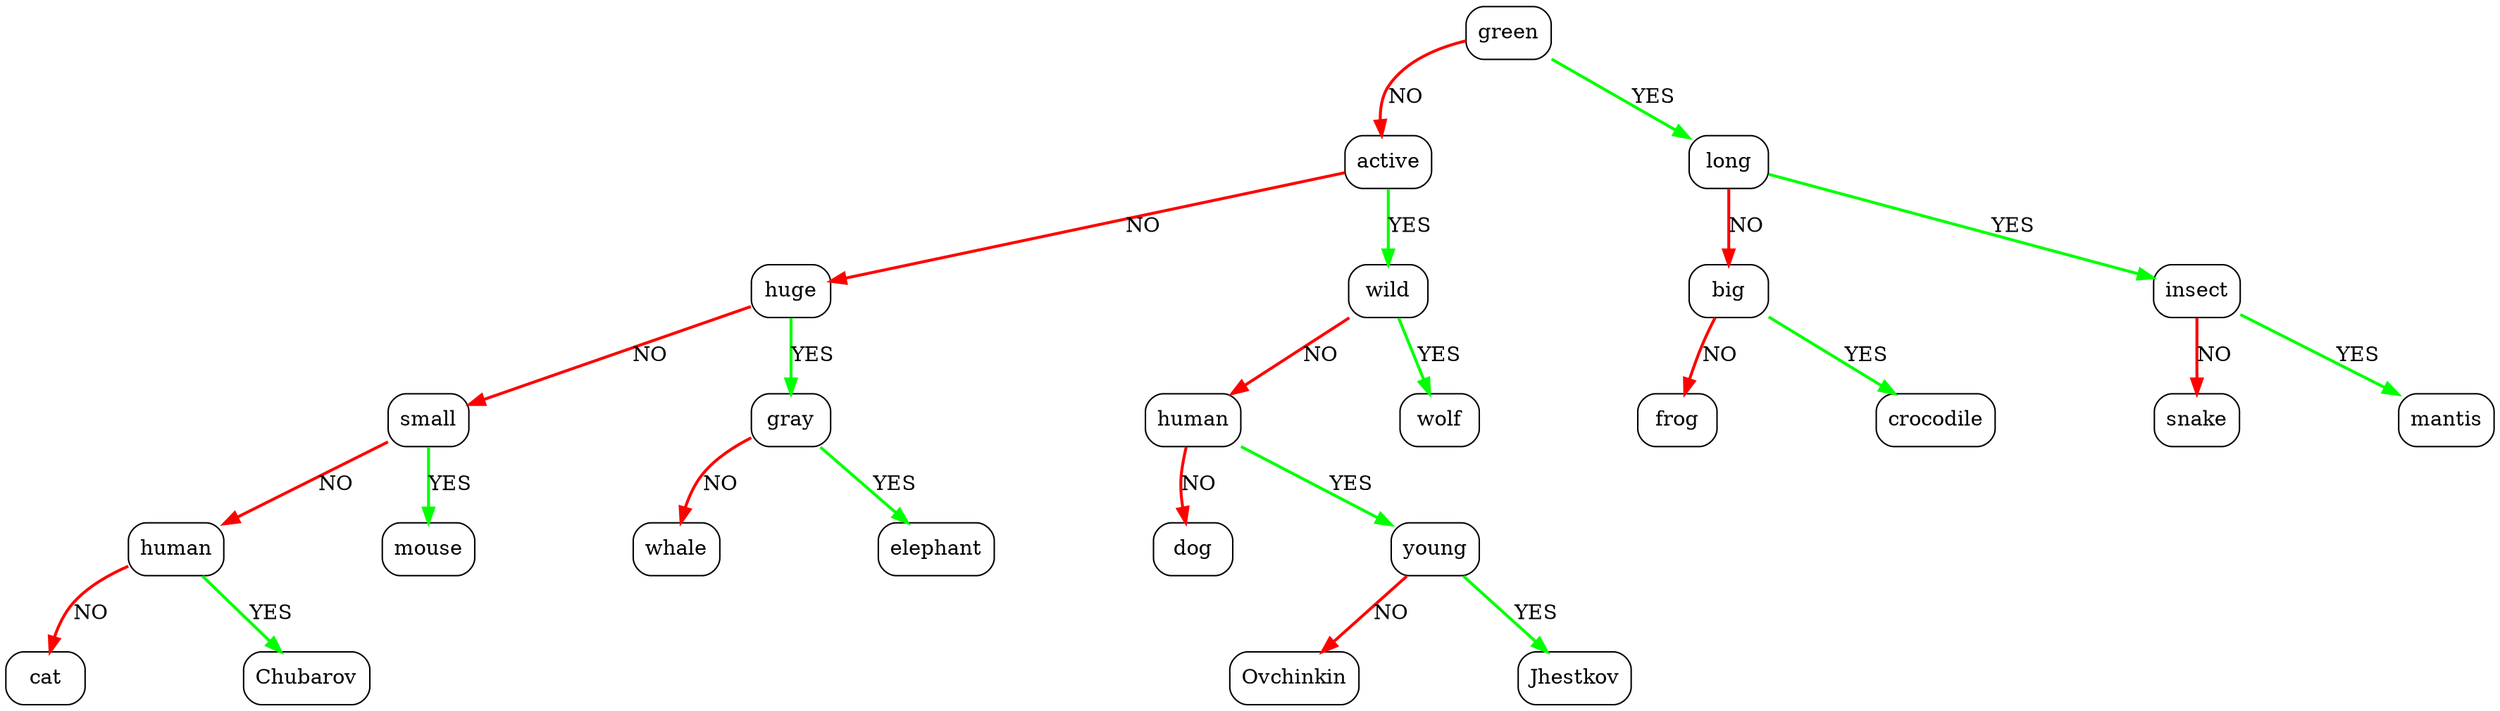digraph tree_a_graph_0
{
rankdir = TB;
node [shape = Mrecord];
nodesep = 1.5;
0 [label = "green"]
0 -> 1 [color = "red" penwidth = 2.0 label = "NO"];
1 [label = "active"]
1 -> 2 [color = "red" penwidth = 2.0 label = "NO"];
2 [label = "huge"]
2 -> 3 [color = "red" penwidth = 2.0 label = "NO"];
3 [label = "small"]
3 -> 4 [color = "red" penwidth = 2.0 label = "NO"];
4 [label = "human"]
4 -> 5 [color = "red" penwidth = 2.0 label = "NO"];
5 [label = "cat"]
4 -> 6 [color = "green" penwidth = 2.0 label = "YES"];
6 [label = "Chubarov"]
3 -> 7 [color = "green" penwidth = 2.0 label = "YES"];
7 [label = "mouse"]
2 -> 8 [color = "green" penwidth = 2.0 label = "YES"];
8 [label = "gray"]
8 -> 9 [color = "red" penwidth = 2.0 label = "NO"];
9 [label = "whale"]
8 -> 10 [color = "green" penwidth = 2.0 label = "YES"];
10 [label = "elephant"]
1 -> 11 [color = "green" penwidth = 2.0 label = "YES"];
11 [label = "wild"]
11 -> 12 [color = "red" penwidth = 2.0 label = "NO"];
12 [label = "human"]
12 -> 13 [color = "red" penwidth = 2.0 label = "NO"];
13 [label = "dog"]
12 -> 14 [color = "green" penwidth = 2.0 label = "YES"];
14 [label = "young"]
14 -> 15 [color = "red" penwidth = 2.0 label = "NO"];
15 [label = "Ovchinkin"]
14 -> 16 [color = "green" penwidth = 2.0 label = "YES"];
16 [label = "Jhestkov"]
11 -> 17 [color = "green" penwidth = 2.0 label = "YES"];
17 [label = "wolf"]
0 -> 18 [color = "green" penwidth = 2.0 label = "YES"];
18 [label = "long"]
18 -> 19 [color = "red" penwidth = 2.0 label = "NO"];
19 [label = "big"]
19 -> 20 [color = "red" penwidth = 2.0 label = "NO"];
20 [label = "frog"]
19 -> 21 [color = "green" penwidth = 2.0 label = "YES"];
21 [label = "crocodile"]
18 -> 22 [color = "green" penwidth = 2.0 label = "YES"];
22 [label = "insect"]
22 -> 23 [color = "red" penwidth = 2.0 label = "NO"];
23 [label = "snake"]
22 -> 24 [color = "green" penwidth = 2.0 label = "YES"];
24 [label = "mantis"]
}

